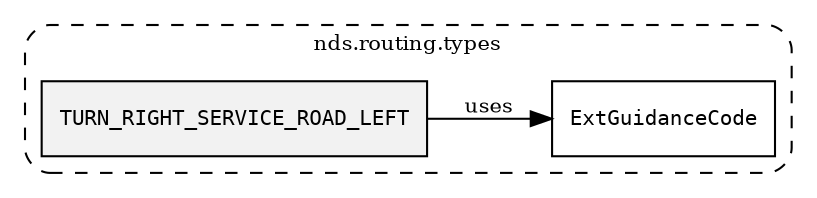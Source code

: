 /**
 * This dot file creates symbol collaboration diagram for TURN_RIGHT_SERVICE_ROAD_LEFT.
 */
digraph ZSERIO
{
    node [shape=box, fontsize=10];
    rankdir="LR";
    fontsize=10;
    tooltip="TURN_RIGHT_SERVICE_ROAD_LEFT collaboration diagram";

    subgraph "cluster_nds.routing.types"
    {
        style="dashed, rounded";
        label="nds.routing.types";
        tooltip="Package nds.routing.types";
        href="../../../content/packages/nds.routing.types.html#Package-nds-routing-types";
        target="_parent";

        "TURN_RIGHT_SERVICE_ROAD_LEFT" [style="filled", fillcolor="#0000000D", target="_parent", label=<<font face="monospace"><table align="center" border="0" cellspacing="0" cellpadding="0"><tr><td href="../../../content/packages/nds.routing.types.html#Constant-TURN_RIGHT_SERVICE_ROAD_LEFT" title="Constant defined in nds.routing.types">TURN_RIGHT_SERVICE_ROAD_LEFT</td></tr></table></font>>];
        "ExtGuidanceCode" [target="_parent", label=<<font face="monospace"><table align="center" border="0" cellspacing="0" cellpadding="0"><tr><td href="../../../content/packages/nds.routing.types.html#Subtype-ExtGuidanceCode" title="Subtype defined in nds.routing.types">ExtGuidanceCode</td></tr></table></font>>];
    }

    "TURN_RIGHT_SERVICE_ROAD_LEFT" -> "ExtGuidanceCode" [label="uses", fontsize=10];
}
